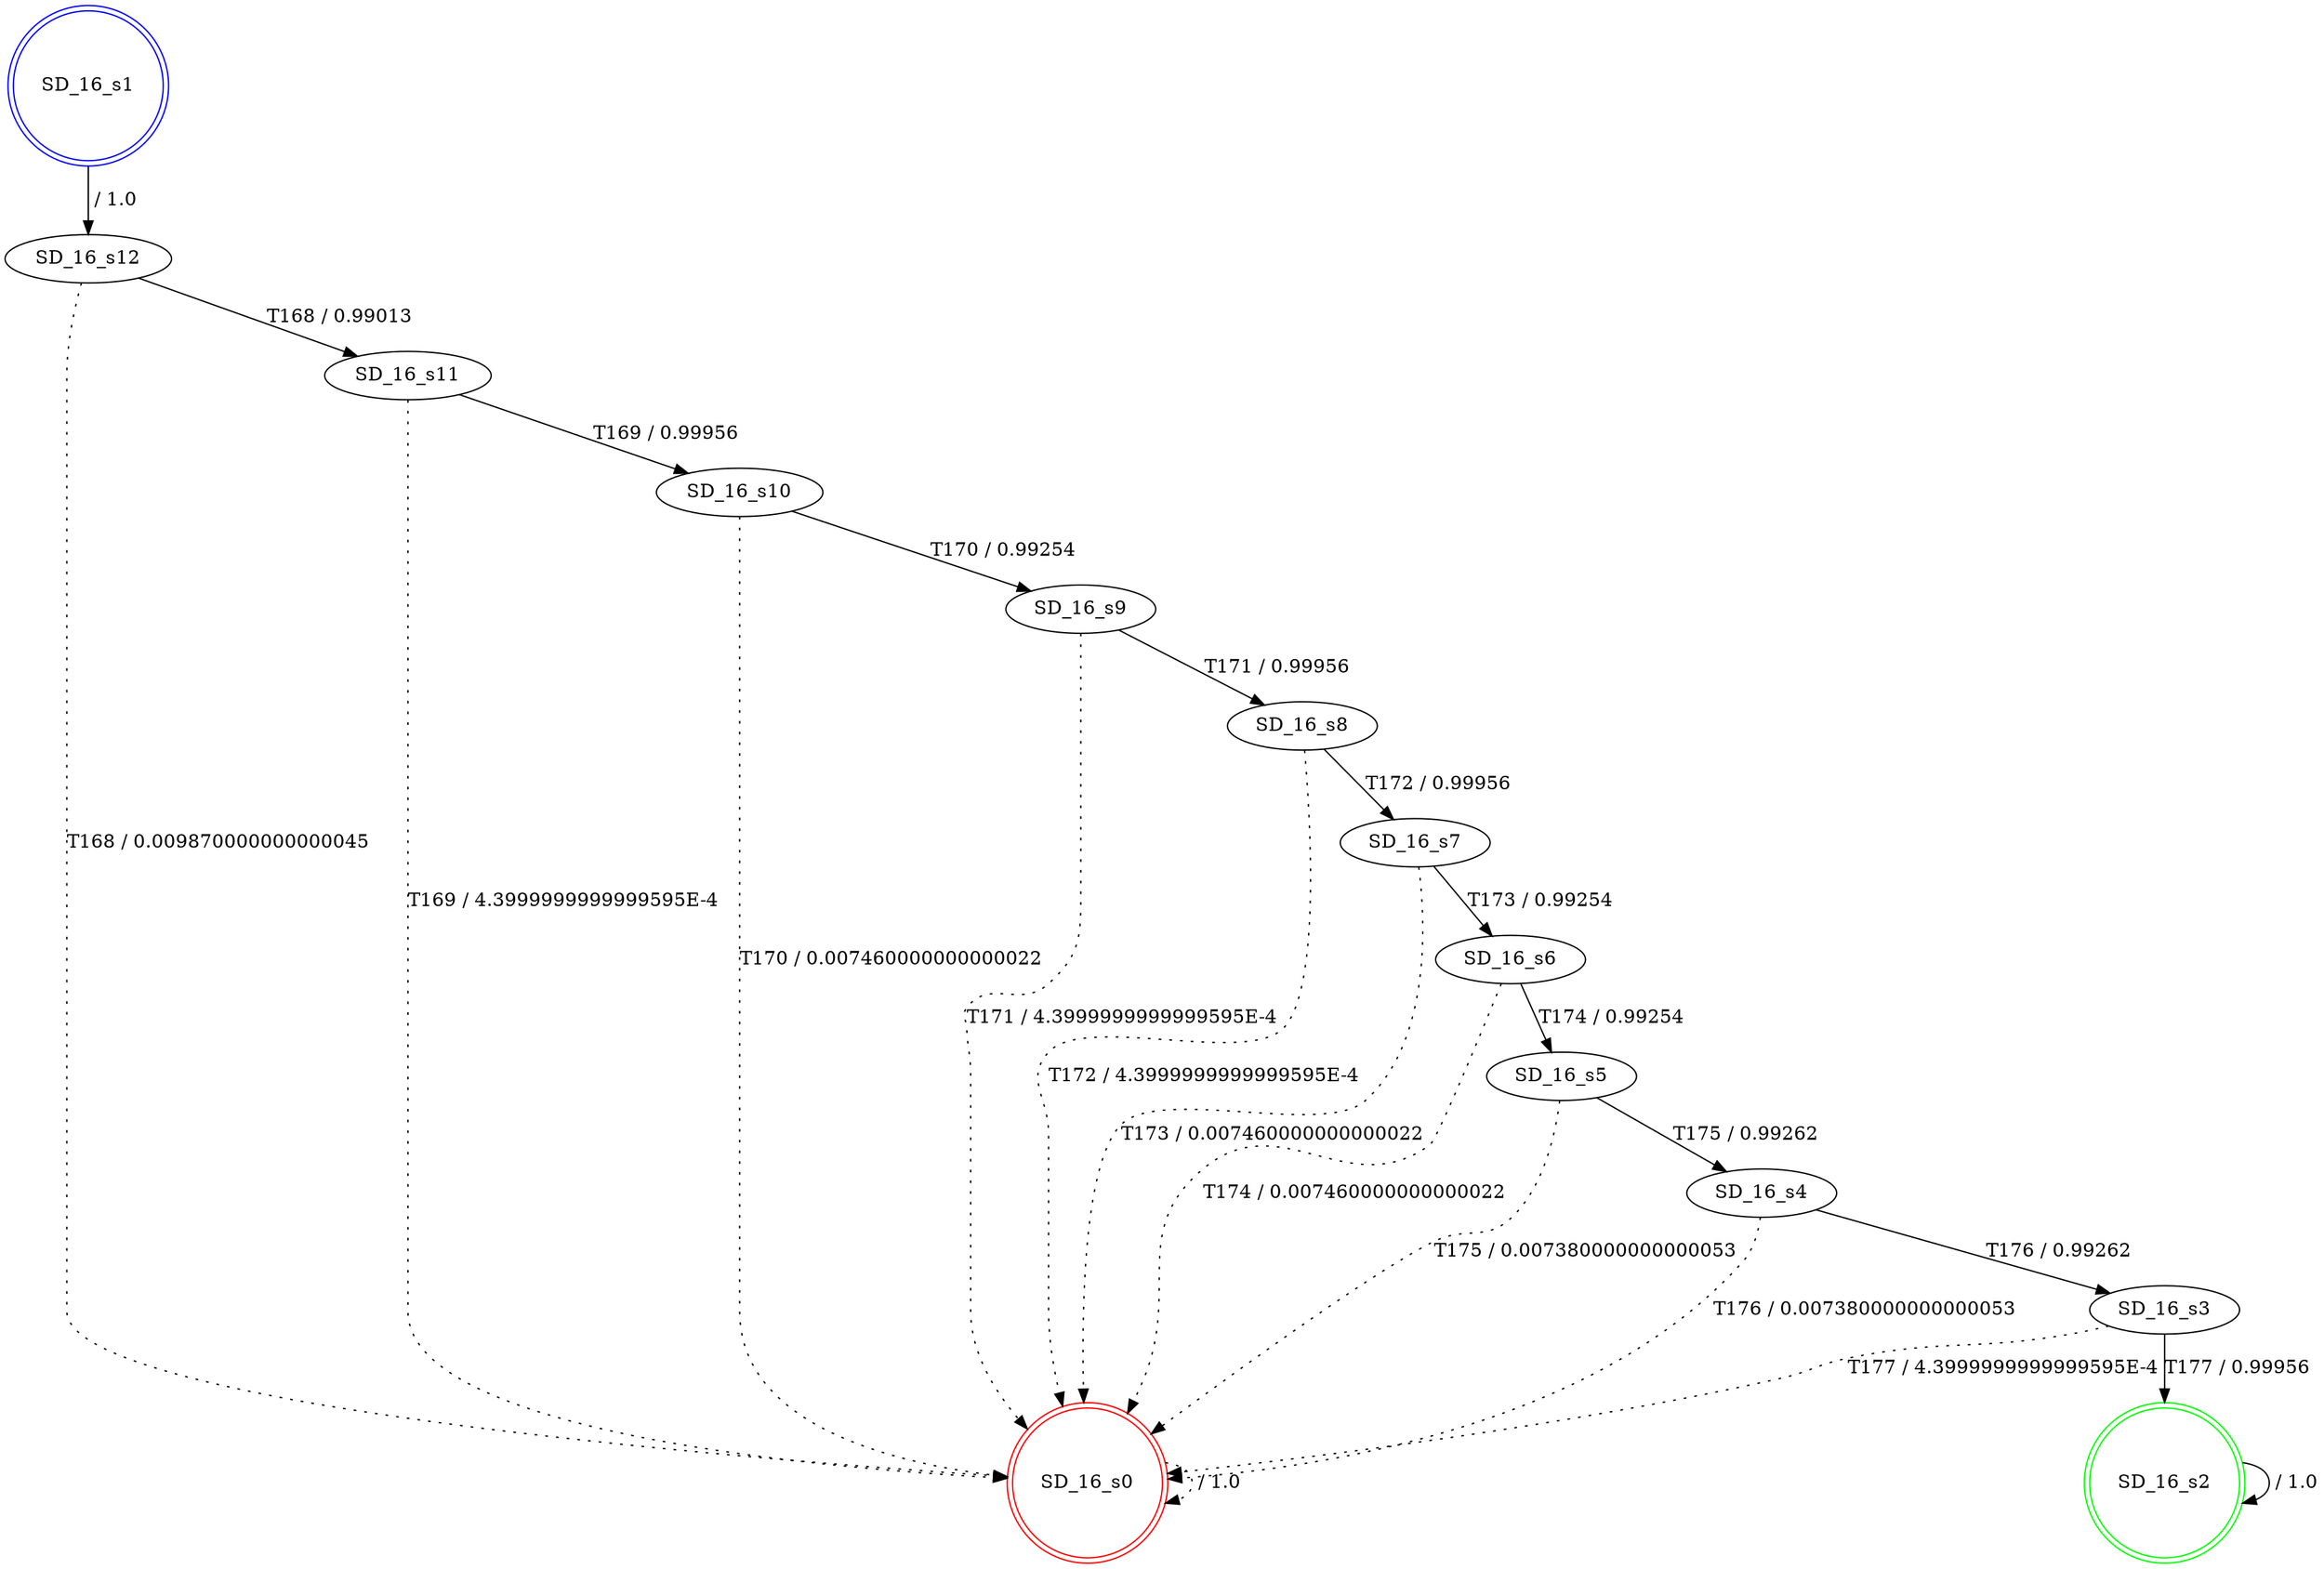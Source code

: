 digraph graphname {
SD_16_s0 [label="SD_16_s0",color=red,shape=doublecircle ];
SD_16_s1 [label="SD_16_s1",color=blue,shape=doublecircle ];
SD_16_s2 [label="SD_16_s2",color=green,shape=doublecircle ];
SD_16_s3 [label="SD_16_s3" ];
SD_16_s4 [label="SD_16_s4" ];
SD_16_s5 [label="SD_16_s5" ];
SD_16_s6 [label="SD_16_s6" ];
SD_16_s7 [label="SD_16_s7" ];
SD_16_s8 [label="SD_16_s8" ];
SD_16_s9 [label="SD_16_s9" ];
SD_16_s10 [label="SD_16_s10" ];
SD_16_s11 [label="SD_16_s11" ];
SD_16_s12 [label="SD_16_s12" ];
SD_16_s0 -> SD_16_s0 [label=" / 1.0", style=dotted];
SD_16_s1 -> SD_16_s12 [label=" / 1.0"];
SD_16_s2 -> SD_16_s2 [label=" / 1.0"];
SD_16_s3 -> SD_16_s2 [label="T177 / 0.99956"];
SD_16_s3 -> SD_16_s0 [label="T177 / 4.3999999999999595E-4", style=dotted];
SD_16_s4 -> SD_16_s3 [label="T176 / 0.99262"];
SD_16_s4 -> SD_16_s0 [label="T176 / 0.007380000000000053", style=dotted];
SD_16_s5 -> SD_16_s4 [label="T175 / 0.99262"];
SD_16_s5 -> SD_16_s0 [label="T175 / 0.007380000000000053", style=dotted];
SD_16_s6 -> SD_16_s5 [label="T174 / 0.99254"];
SD_16_s6 -> SD_16_s0 [label="T174 / 0.007460000000000022", style=dotted];
SD_16_s7 -> SD_16_s6 [label="T173 / 0.99254"];
SD_16_s7 -> SD_16_s0 [label="T173 / 0.007460000000000022", style=dotted];
SD_16_s8 -> SD_16_s7 [label="T172 / 0.99956"];
SD_16_s8 -> SD_16_s0 [label="T172 / 4.3999999999999595E-4", style=dotted];
SD_16_s9 -> SD_16_s8 [label="T171 / 0.99956"];
SD_16_s9 -> SD_16_s0 [label="T171 / 4.3999999999999595E-4", style=dotted];
SD_16_s10 -> SD_16_s9 [label="T170 / 0.99254"];
SD_16_s10 -> SD_16_s0 [label="T170 / 0.007460000000000022", style=dotted];
SD_16_s11 -> SD_16_s10 [label="T169 / 0.99956"];
SD_16_s11 -> SD_16_s0 [label="T169 / 4.3999999999999595E-4", style=dotted];
SD_16_s12 -> SD_16_s11 [label="T168 / 0.99013"];
SD_16_s12 -> SD_16_s0 [label="T168 / 0.009870000000000045", style=dotted];
}